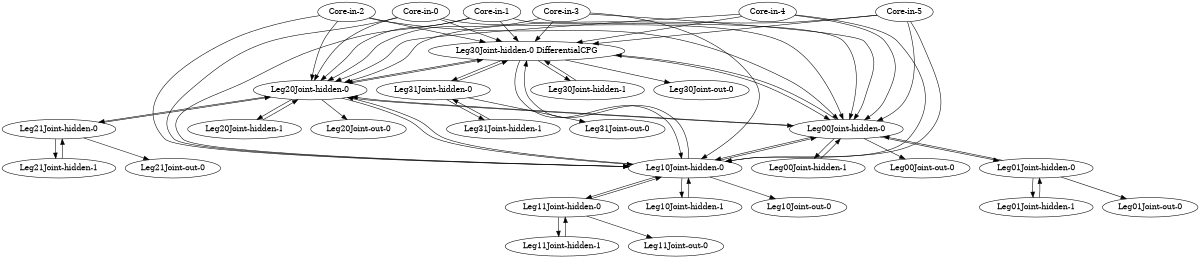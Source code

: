 digraph G {
size="8,10.5";
node0[label="Leg30Joint-hidden-0 DifferentialCPG
"];
node1[label="Leg30Joint-hidden-1
"];
node2[label="Leg30Joint-out-0
"];
node3[label="Leg31Joint-hidden-0
"];
node4[label="Leg31Joint-hidden-1
"];
node5[label="Leg31Joint-out-0
"];
node6[label="Leg20Joint-hidden-0
"];
node7[label="Leg20Joint-hidden-1
"];
node8[label="Leg20Joint-out-0
"];
node9[label="Leg21Joint-hidden-0
"];
node10[label="Leg21Joint-hidden-1
"];
node11[label="Leg21Joint-out-0
"];
node12[label="Leg10Joint-hidden-0
"];
node13[label="Leg10Joint-hidden-1
"];
node14[label="Leg10Joint-out-0
"];
node15[label="Leg11Joint-hidden-0
"];
node16[label="Leg11Joint-hidden-1
"];
node17[label="Leg11Joint-out-0
"];
node18[label="Leg00Joint-hidden-0
"];
node19[label="Leg00Joint-hidden-1
"];
node20[label="Leg00Joint-out-0
"];
node21[label="Leg01Joint-hidden-0
"];
node22[label="Leg01Joint-hidden-1
"];
node23[label="Leg01Joint-out-0
"];
node24[label="Core-in-0
"];
node25[label="Core-in-1
"];
node26[label="Core-in-2
"];
node27[label="Core-in-3
"];
node28[label="Core-in-4
"];
node29[label="Core-in-5
"];
node0->node1 ;
node0->node2 ;
node0->node3 ;
node0->node6 ;
node0->node12 ;
node0->node18 ;
node1->node0 ;
node3->node0 ;
node3->node4 ;
node3->node5 ;
node4->node3 ;
node6->node0 ;
node6->node7 ;
node6->node8 ;
node6->node9 ;
node6->node12 ;
node6->node18 ;
node7->node6 ;
node9->node6 ;
node9->node10 ;
node9->node11 ;
node10->node9 ;
node12->node0 ;
node12->node6 ;
node12->node13 ;
node12->node14 ;
node12->node15 ;
node12->node18 ;
node13->node12 ;
node15->node12 ;
node15->node16 ;
node15->node17 ;
node16->node15 ;
node18->node0 ;
node18->node6 ;
node18->node12 ;
node18->node19 ;
node18->node20 ;
node18->node21 ;
node19->node18 ;
node21->node18 ;
node21->node22 ;
node21->node23 ;
node22->node21 ;
node24->node0 ;
node24->node6 ;
node24->node12 ;
node24->node18 ;
node25->node0 ;
node25->node6 ;
node25->node12 ;
node25->node18 ;
node26->node0 ;
node26->node6 ;
node26->node12 ;
node26->node18 ;
node27->node0 ;
node27->node6 ;
node27->node12 ;
node27->node18 ;
node28->node0 ;
node28->node6 ;
node28->node12 ;
node28->node18 ;
node29->node0 ;
node29->node6 ;
node29->node12 ;
node29->node18 ;
}
